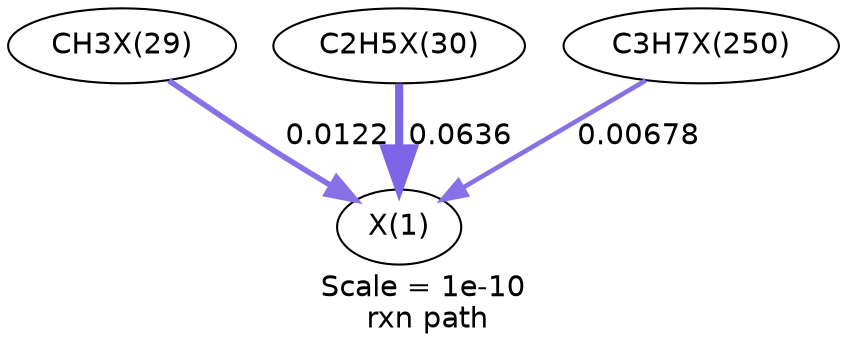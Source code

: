 digraph reaction_paths {
center=1;
s35 -> s31[fontname="Helvetica", style="setlinewidth(2.67)", arrowsize=1.34, color="0.7, 0.512, 0.9"
, label=" 0.0122"];
s36 -> s31[fontname="Helvetica", style="setlinewidth(3.92)", arrowsize=1.96, color="0.7, 0.564, 0.9"
, label=" 0.0636"];
s56 -> s31[fontname="Helvetica", style="setlinewidth(2.23)", arrowsize=1.11, color="0.7, 0.507, 0.9"
, label=" 0.00678"];
s31 [ fontname="Helvetica", label="X(1)"];
s35 [ fontname="Helvetica", label="CH3X(29)"];
s36 [ fontname="Helvetica", label="C2H5X(30)"];
s56 [ fontname="Helvetica", label="C3H7X(250)"];
 label = "Scale = 1e-10\l rxn path";
 fontname = "Helvetica";
}
